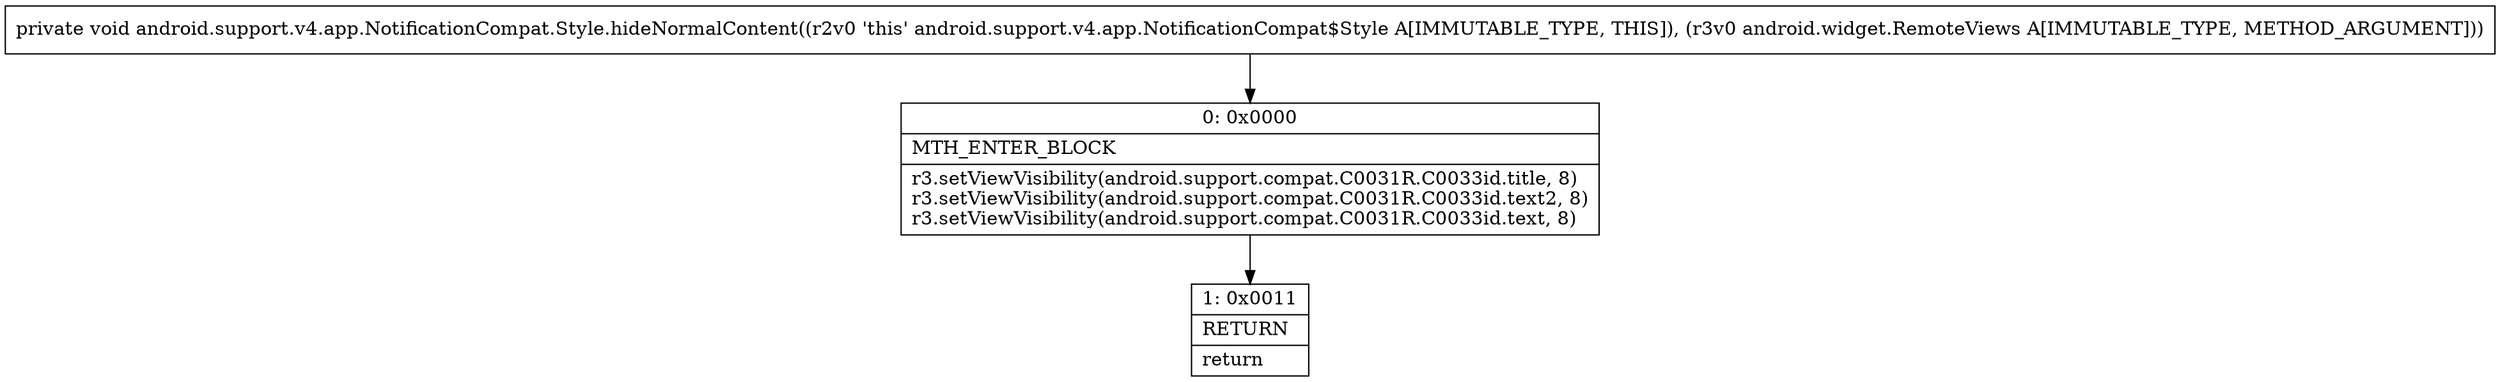 digraph "CFG forandroid.support.v4.app.NotificationCompat.Style.hideNormalContent(Landroid\/widget\/RemoteViews;)V" {
Node_0 [shape=record,label="{0\:\ 0x0000|MTH_ENTER_BLOCK\l|r3.setViewVisibility(android.support.compat.C0031R.C0033id.title, 8)\lr3.setViewVisibility(android.support.compat.C0031R.C0033id.text2, 8)\lr3.setViewVisibility(android.support.compat.C0031R.C0033id.text, 8)\l}"];
Node_1 [shape=record,label="{1\:\ 0x0011|RETURN\l|return\l}"];
MethodNode[shape=record,label="{private void android.support.v4.app.NotificationCompat.Style.hideNormalContent((r2v0 'this' android.support.v4.app.NotificationCompat$Style A[IMMUTABLE_TYPE, THIS]), (r3v0 android.widget.RemoteViews A[IMMUTABLE_TYPE, METHOD_ARGUMENT])) }"];
MethodNode -> Node_0;
Node_0 -> Node_1;
}

